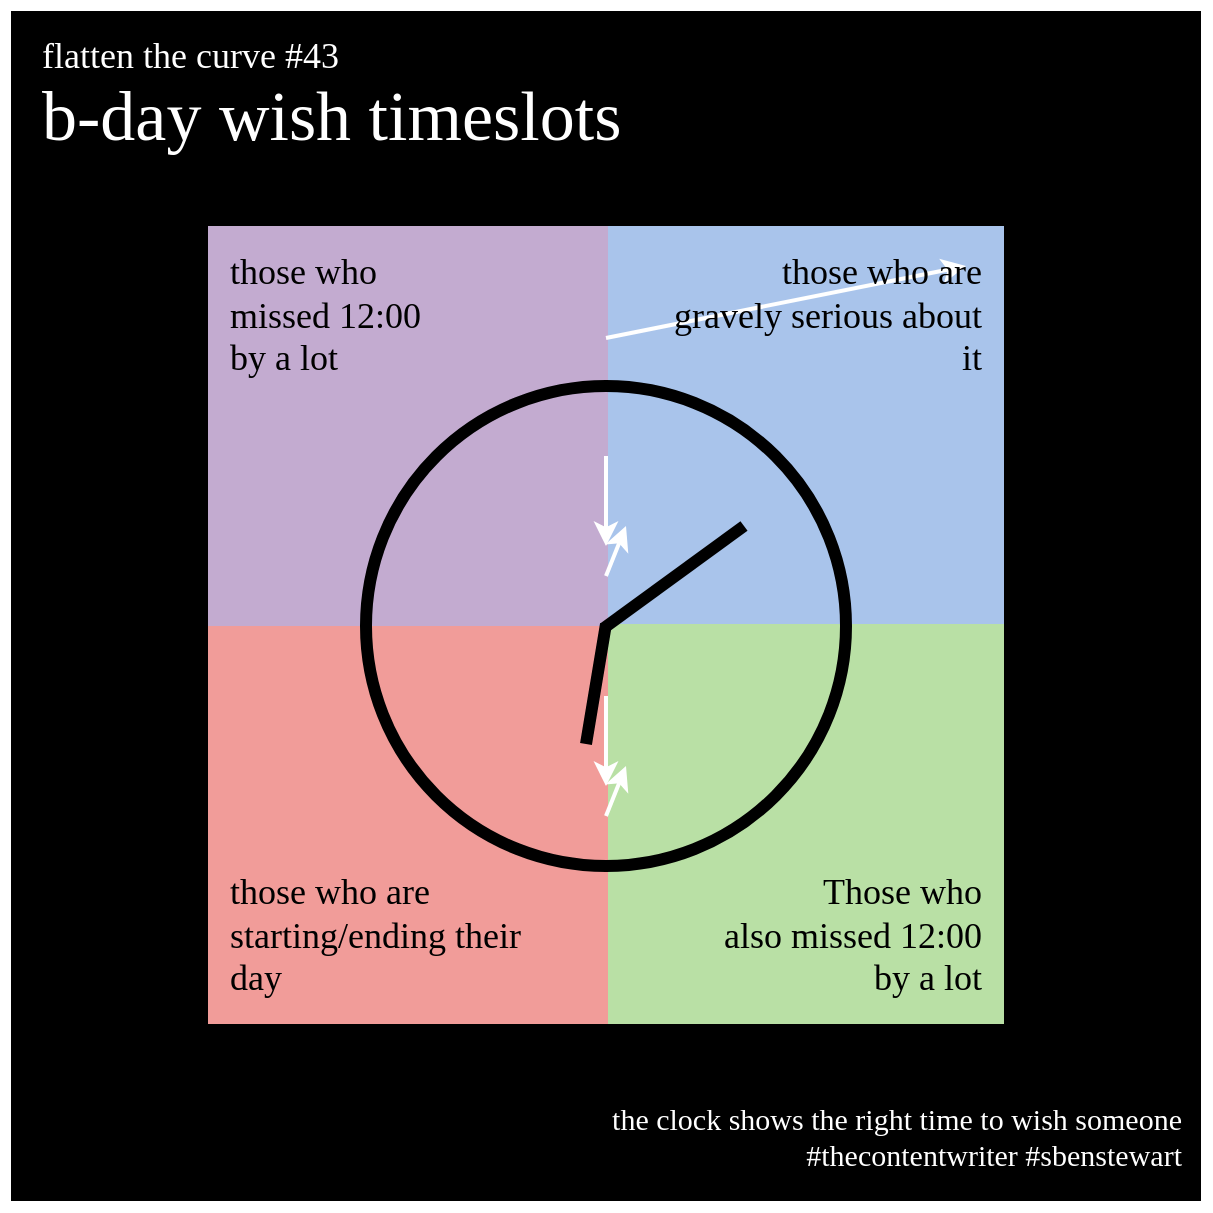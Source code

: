 <mxfile version="14.8.4" type="device"><diagram id="dX7Dphyso45SB9-RoEhv" name="Page-1"><mxGraphModel dx="1350" dy="736" grid="1" gridSize="10" guides="1" tooltips="1" connect="1" arrows="1" fold="1" page="1" pageScale="1" pageWidth="827" pageHeight="1169" math="0" shadow="0"><root><mxCell id="0"/><mxCell id="1" parent="0"/><mxCell id="nfxZPmU7g6QgWNAvG-ER-2" value="" style="whiteSpace=wrap;html=1;aspect=fixed;strokeWidth=5;fontFamily=xkcd;fillColor=#000000;strokeColor=#FFFFFF;" parent="1" vertex="1"><mxGeometry x="210" y="90" width="600" height="600" as="geometry"/></mxCell><mxCell id="gXM0K_T1CVvYyYgdSv4t-6" value="" style="rounded=0;whiteSpace=wrap;html=1;strokeWidth=3;strokeColor=none;fillColor=#A9C4EB;" vertex="1" parent="1"><mxGeometry x="509" y="200" width="200" height="200" as="geometry"/></mxCell><mxCell id="gXM0K_T1CVvYyYgdSv4t-7" value="" style="rounded=0;whiteSpace=wrap;html=1;strokeWidth=3;strokeColor=none;fillColor=#B9E0A5;" vertex="1" parent="1"><mxGeometry x="509" y="399" width="200" height="200" as="geometry"/></mxCell><mxCell id="gXM0K_T1CVvYyYgdSv4t-8" value="" style="rounded=0;whiteSpace=wrap;html=1;strokeWidth=3;strokeColor=none;fillColor=#F19C99;" vertex="1" parent="1"><mxGeometry x="311" y="399" width="200" height="200" as="geometry"/></mxCell><mxCell id="gXM0K_T1CVvYyYgdSv4t-9" value="" style="rounded=0;whiteSpace=wrap;html=1;strokeWidth=3;strokeColor=none;fillColor=#C3ABD0;" vertex="1" parent="1"><mxGeometry x="311" y="200" width="200" height="200" as="geometry"/></mxCell><mxCell id="8b6ggLF4gSHIukh4vJdm-18" value="&lt;div&gt;&lt;span style=&quot;color: rgb(255 , 255 , 255)&quot;&gt;&lt;font style=&quot;font-size: 35px&quot;&gt;b-day wish timeslots&lt;/font&gt;&lt;/span&gt;&lt;/div&gt;" style="text;html=1;strokeColor=none;fillColor=none;align=left;verticalAlign=middle;whiteSpace=wrap;rounded=0;fontFamily=xkcd;" parent="1" vertex="1"><mxGeometry x="226" y="125" width="380" height="40" as="geometry"/></mxCell><mxCell id="8b6ggLF4gSHIukh4vJdm-24" value="&lt;div&gt;&lt;span style=&quot;font-size: 18px ; color: rgb(255 , 255 , 255)&quot;&gt;flatten the curve #43&lt;/span&gt;&lt;/div&gt;" style="text;html=1;strokeColor=none;fillColor=none;align=left;verticalAlign=middle;whiteSpace=wrap;rounded=0;fontFamily=xkcd;" parent="1" vertex="1"><mxGeometry x="226" y="105" width="310" height="20" as="geometry"/></mxCell><mxCell id="dAAT43bJ5v32fdTRnszU-16" value="" style="endArrow=classic;html=1;strokeColor=#FFFFFF;strokeWidth=2;" parent="1" target="dAAT43bJ5v32fdTRnszU-1" edge="1"><mxGeometry width="50" height="50" relative="1" as="geometry"><mxPoint x="510" y="256" as="sourcePoint"/><mxPoint x="690" y="220" as="targetPoint"/></mxGeometry></mxCell><mxCell id="dAAT43bJ5v32fdTRnszU-17" value="" style="endArrow=classic;html=1;strokeColor=#FFFFFF;strokeWidth=2;" parent="1" target="dAAT43bJ5v32fdTRnszU-3" edge="1"><mxGeometry width="50" height="50" relative="1" as="geometry"><mxPoint x="510" y="315" as="sourcePoint"/><mxPoint x="510" y="360" as="targetPoint"/></mxGeometry></mxCell><mxCell id="dAAT43bJ5v32fdTRnszU-18" value="" style="endArrow=classic;html=1;strokeColor=#FFFFFF;strokeWidth=2;" parent="1" target="dAAT43bJ5v32fdTRnszU-7" edge="1"><mxGeometry width="50" height="50" relative="1" as="geometry"><mxPoint x="510" y="375" as="sourcePoint"/><mxPoint x="520" y="350" as="targetPoint"/></mxGeometry></mxCell><mxCell id="dAAT43bJ5v32fdTRnszU-19" value="" style="endArrow=classic;html=1;strokeColor=#FFFFFF;strokeWidth=2;" parent="1" target="dAAT43bJ5v32fdTRnszU-14" edge="1"><mxGeometry width="50" height="50" relative="1" as="geometry"><mxPoint x="510" y="435" as="sourcePoint"/><mxPoint x="510" y="480" as="targetPoint"/></mxGeometry></mxCell><mxCell id="dAAT43bJ5v32fdTRnszU-20" value="" style="endArrow=classic;html=1;strokeColor=#FFFFFF;strokeWidth=2;" parent="1" target="dAAT43bJ5v32fdTRnszU-6" edge="1"><mxGeometry width="50" height="50" relative="1" as="geometry"><mxPoint x="510" y="495" as="sourcePoint"/><mxPoint x="520" y="470" as="targetPoint"/></mxGeometry></mxCell><mxCell id="gXM0K_T1CVvYyYgdSv4t-2" value="" style="ellipse;whiteSpace=wrap;html=1;aspect=fixed;fillColor=none;strokeWidth=6;" vertex="1" parent="1"><mxGeometry x="390" y="280" width="240" height="240" as="geometry"/></mxCell><mxCell id="gXM0K_T1CVvYyYgdSv4t-3" value="&lt;div&gt;&lt;font color=&quot;#ffffff&quot;&gt;&lt;span style=&quot;font-size: 15px&quot;&gt;the clock shows the right time to wish someone&lt;/span&gt;&lt;/font&gt;&lt;/div&gt;&lt;font style=&quot;text-align: center ; font-size: 15px&quot;&gt;&lt;div style=&quot;text-align: right&quot;&gt;&lt;span style=&quot;color: rgb(255 , 255 , 255)&quot;&gt;#thecontentwriter #sbenstewart&lt;/span&gt;&lt;/div&gt;&lt;/font&gt;" style="text;html=1;strokeColor=none;fillColor=none;align=right;verticalAlign=middle;whiteSpace=wrap;rounded=0;fontFamily=xkcd;" vertex="1" parent="1"><mxGeometry x="220" y="630" width="580" height="50" as="geometry"/></mxCell><mxCell id="gXM0K_T1CVvYyYgdSv4t-10" value="&lt;div&gt;&lt;span style=&quot;font-size: 18px&quot;&gt;those who are gravely serious about it&lt;/span&gt;&lt;/div&gt;" style="text;html=1;strokeColor=none;fillColor=none;align=right;verticalAlign=middle;whiteSpace=wrap;rounded=0;fontFamily=xkcd;" vertex="1" parent="1"><mxGeometry x="540" y="220" width="160" height="50" as="geometry"/></mxCell><mxCell id="gXM0K_T1CVvYyYgdSv4t-11" value="&lt;div&gt;&lt;span style=&quot;font-size: 18px&quot;&gt;those who are&amp;nbsp;&lt;/span&gt;&lt;/div&gt;&lt;div&gt;&lt;span style=&quot;font-size: 18px&quot;&gt;starting/ending their day&lt;/span&gt;&lt;/div&gt;" style="text;html=1;strokeColor=none;fillColor=none;align=left;verticalAlign=middle;whiteSpace=wrap;rounded=0;fontFamily=xkcd;" vertex="1" parent="1"><mxGeometry x="320" y="530" width="160" height="50" as="geometry"/></mxCell><mxCell id="gXM0K_T1CVvYyYgdSv4t-12" value="&lt;div&gt;&lt;span style=&quot;font-size: 18px&quot;&gt;those who&lt;/span&gt;&lt;/div&gt;&lt;div&gt;&lt;span style=&quot;font-size: 18px&quot;&gt;missed 12:00&lt;/span&gt;&lt;/div&gt;&lt;div&gt;&lt;span style=&quot;font-size: 18px&quot;&gt;by a lot&lt;/span&gt;&lt;/div&gt;" style="text;html=1;strokeColor=none;fillColor=none;align=left;verticalAlign=middle;whiteSpace=wrap;rounded=0;fontFamily=xkcd;" vertex="1" parent="1"><mxGeometry x="320" y="220" width="160" height="50" as="geometry"/></mxCell><mxCell id="gXM0K_T1CVvYyYgdSv4t-13" value="&lt;div&gt;&lt;span style=&quot;font-size: 18px&quot;&gt;Those who&lt;/span&gt;&lt;/div&gt;&lt;div&gt;&lt;span style=&quot;font-size: 18px&quot;&gt;also missed 12:00&lt;/span&gt;&lt;/div&gt;&lt;div&gt;&lt;span style=&quot;font-size: 18px&quot;&gt;by a lot&lt;/span&gt;&lt;/div&gt;" style="text;html=1;strokeColor=none;fillColor=none;align=right;verticalAlign=middle;whiteSpace=wrap;rounded=0;fontFamily=xkcd;" vertex="1" parent="1"><mxGeometry x="530" y="530" width="170" height="50" as="geometry"/></mxCell><mxCell id="gXM0K_T1CVvYyYgdSv4t-15" value="" style="endArrow=none;html=1;strokeWidth=6;" edge="1" parent="1"><mxGeometry width="50" height="50" relative="1" as="geometry"><mxPoint x="500" y="459" as="sourcePoint"/><mxPoint x="510" y="399" as="targetPoint"/></mxGeometry></mxCell><mxCell id="gXM0K_T1CVvYyYgdSv4t-16" value="" style="endArrow=none;html=1;strokeWidth=6;" edge="1" parent="1"><mxGeometry width="50" height="50" relative="1" as="geometry"><mxPoint x="509" y="401" as="sourcePoint"/><mxPoint x="579" y="350" as="targetPoint"/></mxGeometry></mxCell></root></mxGraphModel></diagram></mxfile>
